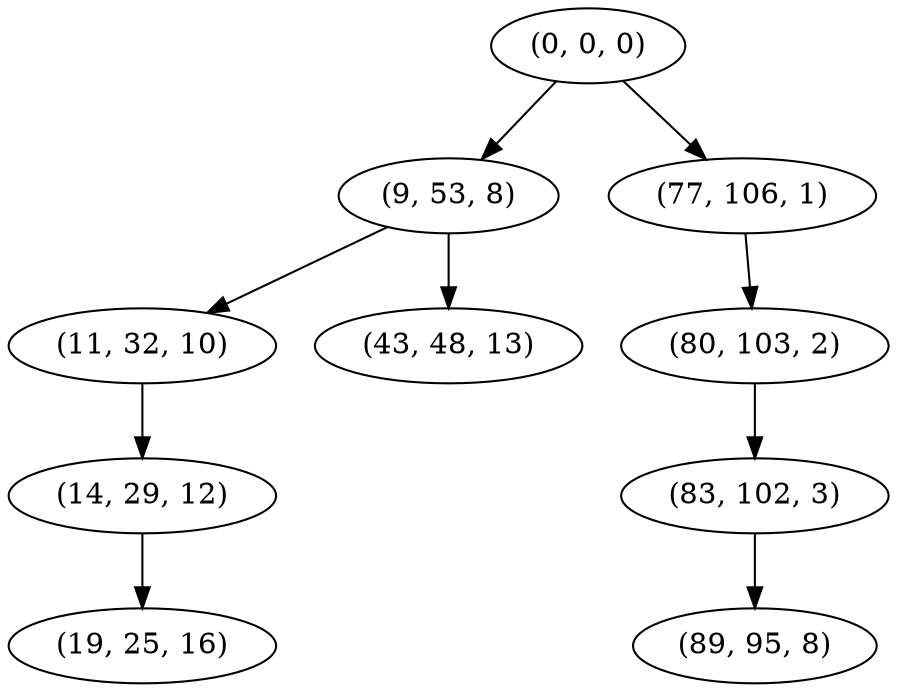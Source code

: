 digraph tree {
    "(0, 0, 0)";
    "(9, 53, 8)";
    "(11, 32, 10)";
    "(14, 29, 12)";
    "(19, 25, 16)";
    "(43, 48, 13)";
    "(77, 106, 1)";
    "(80, 103, 2)";
    "(83, 102, 3)";
    "(89, 95, 8)";
    "(0, 0, 0)" -> "(9, 53, 8)";
    "(0, 0, 0)" -> "(77, 106, 1)";
    "(9, 53, 8)" -> "(11, 32, 10)";
    "(9, 53, 8)" -> "(43, 48, 13)";
    "(11, 32, 10)" -> "(14, 29, 12)";
    "(14, 29, 12)" -> "(19, 25, 16)";
    "(77, 106, 1)" -> "(80, 103, 2)";
    "(80, 103, 2)" -> "(83, 102, 3)";
    "(83, 102, 3)" -> "(89, 95, 8)";
}
